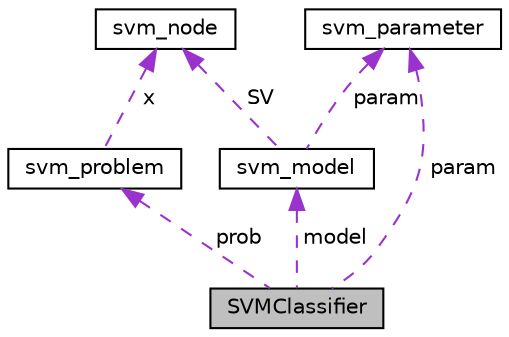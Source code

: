 digraph "SVMClassifier"
{
  edge [fontname="Helvetica",fontsize="10",labelfontname="Helvetica",labelfontsize="10"];
  node [fontname="Helvetica",fontsize="10",shape=record];
  Node1 [label="SVMClassifier",height=0.2,width=0.4,color="black", fillcolor="grey75", style="filled", fontcolor="black"];
  Node2 -> Node1 [dir="back",color="darkorchid3",fontsize="10",style="dashed",label=" prob" ,fontname="Helvetica"];
  Node2 [label="svm_problem",height=0.2,width=0.4,color="black", fillcolor="white", style="filled",URL="$structsvm__problem.html"];
  Node3 -> Node2 [dir="back",color="darkorchid3",fontsize="10",style="dashed",label=" x" ,fontname="Helvetica"];
  Node3 [label="svm_node",height=0.2,width=0.4,color="black", fillcolor="white", style="filled",URL="$structsvm__node.html"];
  Node4 -> Node1 [dir="back",color="darkorchid3",fontsize="10",style="dashed",label=" model" ,fontname="Helvetica"];
  Node4 [label="svm_model",height=0.2,width=0.4,color="black", fillcolor="white", style="filled",URL="$structsvm__model.html"];
  Node3 -> Node4 [dir="back",color="darkorchid3",fontsize="10",style="dashed",label=" SV" ,fontname="Helvetica"];
  Node5 -> Node4 [dir="back",color="darkorchid3",fontsize="10",style="dashed",label=" param" ,fontname="Helvetica"];
  Node5 [label="svm_parameter",height=0.2,width=0.4,color="black", fillcolor="white", style="filled",URL="$structsvm__parameter.html"];
  Node5 -> Node1 [dir="back",color="darkorchid3",fontsize="10",style="dashed",label=" param" ,fontname="Helvetica"];
}
